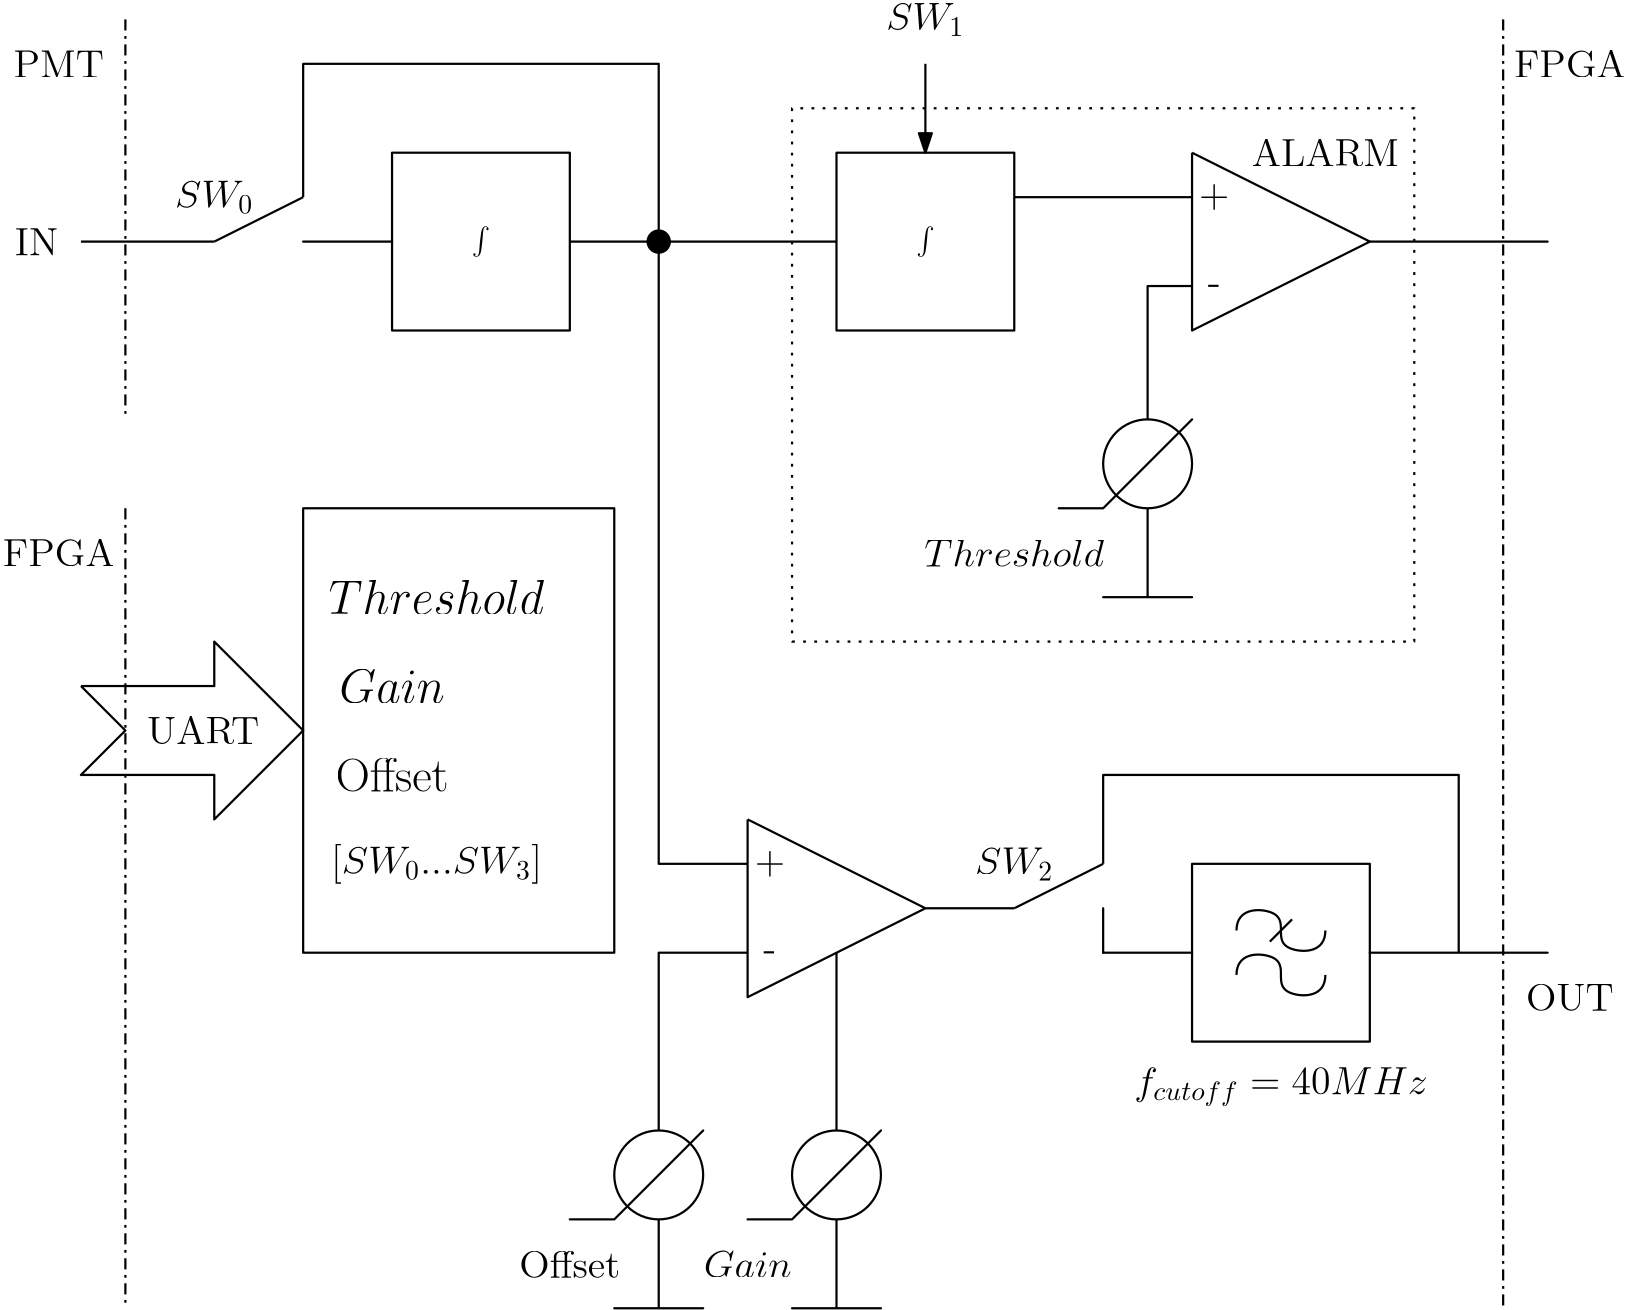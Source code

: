 <?xml version="1.0"?>
<!DOCTYPE ipe SYSTEM "ipe.dtd">
<ipe version="70218" creator="Ipe 7.2.28">
<info created="D:20240316125910" modified="D:20240316174142" tex="pdftex"/>
<ipestyle name="basic">
<symbol name="arrow/arc(spx)">
<path stroke="sym-stroke" fill="sym-stroke" pen="sym-pen">
0 0 m
-1 0.333 l
-1 -0.333 l
h
</path>
</symbol>
<symbol name="arrow/farc(spx)">
<path stroke="sym-stroke" fill="white" pen="sym-pen">
0 0 m
-1 0.333 l
-1 -0.333 l
h
</path>
</symbol>
<symbol name="arrow/ptarc(spx)">
<path stroke="sym-stroke" fill="sym-stroke" pen="sym-pen">
0 0 m
-1 0.333 l
-0.8 0 l
-1 -0.333 l
h
</path>
</symbol>
<symbol name="arrow/fptarc(spx)">
<path stroke="sym-stroke" fill="white" pen="sym-pen">
0 0 m
-1 0.333 l
-0.8 0 l
-1 -0.333 l
h
</path>
</symbol>
<symbol name="mark/circle(sx)" transformations="translations">
<path fill="sym-stroke">
0.6 0 0 0.6 0 0 e
0.4 0 0 0.4 0 0 e
</path>
</symbol>
<symbol name="mark/disk(sx)" transformations="translations">
<path fill="sym-stroke">
0.6 0 0 0.6 0 0 e
</path>
</symbol>
<symbol name="mark/fdisk(sfx)" transformations="translations">
<group>
<path fill="sym-fill">
0.5 0 0 0.5 0 0 e
</path>
<path fill="sym-stroke" fillrule="eofill">
0.6 0 0 0.6 0 0 e
0.4 0 0 0.4 0 0 e
</path>
</group>
</symbol>
<symbol name="mark/box(sx)" transformations="translations">
<path fill="sym-stroke" fillrule="eofill">
-0.6 -0.6 m
0.6 -0.6 l
0.6 0.6 l
-0.6 0.6 l
h
-0.4 -0.4 m
0.4 -0.4 l
0.4 0.4 l
-0.4 0.4 l
h
</path>
</symbol>
<symbol name="mark/square(sx)" transformations="translations">
<path fill="sym-stroke">
-0.6 -0.6 m
0.6 -0.6 l
0.6 0.6 l
-0.6 0.6 l
h
</path>
</symbol>
<symbol name="mark/fsquare(sfx)" transformations="translations">
<group>
<path fill="sym-fill">
-0.5 -0.5 m
0.5 -0.5 l
0.5 0.5 l
-0.5 0.5 l
h
</path>
<path fill="sym-stroke" fillrule="eofill">
-0.6 -0.6 m
0.6 -0.6 l
0.6 0.6 l
-0.6 0.6 l
h
-0.4 -0.4 m
0.4 -0.4 l
0.4 0.4 l
-0.4 0.4 l
h
</path>
</group>
</symbol>
<symbol name="mark/cross(sx)" transformations="translations">
<group>
<path fill="sym-stroke">
-0.43 -0.57 m
0.57 0.43 l
0.43 0.57 l
-0.57 -0.43 l
h
</path>
<path fill="sym-stroke">
-0.43 0.57 m
0.57 -0.43 l
0.43 -0.57 l
-0.57 0.43 l
h
</path>
</group>
</symbol>
<symbol name="arrow/fnormal(spx)">
<path stroke="sym-stroke" fill="white" pen="sym-pen">
0 0 m
-1 0.333 l
-1 -0.333 l
h
</path>
</symbol>
<symbol name="arrow/pointed(spx)">
<path stroke="sym-stroke" fill="sym-stroke" pen="sym-pen">
0 0 m
-1 0.333 l
-0.8 0 l
-1 -0.333 l
h
</path>
</symbol>
<symbol name="arrow/fpointed(spx)">
<path stroke="sym-stroke" fill="white" pen="sym-pen">
0 0 m
-1 0.333 l
-0.8 0 l
-1 -0.333 l
h
</path>
</symbol>
<symbol name="arrow/linear(spx)">
<path stroke="sym-stroke" pen="sym-pen">
-1 0.333 m
0 0 l
-1 -0.333 l
</path>
</symbol>
<symbol name="arrow/fdouble(spx)">
<path stroke="sym-stroke" fill="white" pen="sym-pen">
0 0 m
-1 0.333 l
-1 -0.333 l
h
-1 0 m
-2 0.333 l
-2 -0.333 l
h
</path>
</symbol>
<symbol name="arrow/double(spx)">
<path stroke="sym-stroke" fill="sym-stroke" pen="sym-pen">
0 0 m
-1 0.333 l
-1 -0.333 l
h
-1 0 m
-2 0.333 l
-2 -0.333 l
h
</path>
</symbol>
<symbol name="arrow/mid-normal(spx)">
<path stroke="sym-stroke" fill="sym-stroke" pen="sym-pen">
0.5 0 m
-0.5 0.333 l
-0.5 -0.333 l
h
</path>
</symbol>
<symbol name="arrow/mid-fnormal(spx)">
<path stroke="sym-stroke" fill="white" pen="sym-pen">
0.5 0 m
-0.5 0.333 l
-0.5 -0.333 l
h
</path>
</symbol>
<symbol name="arrow/mid-pointed(spx)">
<path stroke="sym-stroke" fill="sym-stroke" pen="sym-pen">
0.5 0 m
-0.5 0.333 l
-0.3 0 l
-0.5 -0.333 l
h
</path>
</symbol>
<symbol name="arrow/mid-fpointed(spx)">
<path stroke="sym-stroke" fill="white" pen="sym-pen">
0.5 0 m
-0.5 0.333 l
-0.3 0 l
-0.5 -0.333 l
h
</path>
</symbol>
<symbol name="arrow/mid-double(spx)">
<path stroke="sym-stroke" fill="sym-stroke" pen="sym-pen">
1 0 m
0 0.333 l
0 -0.333 l
h
0 0 m
-1 0.333 l
-1 -0.333 l
h
</path>
</symbol>
<symbol name="arrow/mid-fdouble(spx)">
<path stroke="sym-stroke" fill="white" pen="sym-pen">
1 0 m
0 0.333 l
0 -0.333 l
h
0 0 m
-1 0.333 l
-1 -0.333 l
h
</path>
</symbol>
<anglesize name="22.5 deg" value="22.5"/>
<anglesize name="30 deg" value="30"/>
<anglesize name="45 deg" value="45"/>
<anglesize name="60 deg" value="60"/>
<anglesize name="90 deg" value="90"/>
<arrowsize name="large" value="10"/>
<arrowsize name="small" value="5"/>
<arrowsize name="tiny" value="3"/>
<color name="blue" value="0 0 1"/>
<color name="brown" value="0.647 0.165 0.165"/>
<color name="darkblue" value="0 0 0.545"/>
<color name="darkcyan" value="0 0.545 0.545"/>
<color name="darkgray" value="0.663"/>
<color name="darkgreen" value="0 0.392 0"/>
<color name="darkmagenta" value="0.545 0 0.545"/>
<color name="darkorange" value="1 0.549 0"/>
<color name="darkred" value="0.545 0 0"/>
<color name="gold" value="1 0.843 0"/>
<color name="gray" value="0.745"/>
<color name="green" value="0 1 0"/>
<color name="lightblue" value="0.678 0.847 0.902"/>
<color name="lightcyan" value="0.878 1 1"/>
<color name="lightgray" value="0.827"/>
<color name="lightgreen" value="0.565 0.933 0.565"/>
<color name="lightyellow" value="1 1 0.878"/>
<color name="navy" value="0 0 0.502"/>
<color name="orange" value="1 0.647 0"/>
<color name="pink" value="1 0.753 0.796"/>
<color name="purple" value="0.627 0.125 0.941"/>
<color name="red" value="1 0 0"/>
<color name="seagreen" value="0.18 0.545 0.341"/>
<color name="turquoise" value="0.251 0.878 0.816"/>
<color name="violet" value="0.933 0.51 0.933"/>
<color name="yellow" value="1 1 0"/>
<dashstyle name="dash dot dotted" value="[4 2 1 2 1 2] 0"/>
<dashstyle name="dash dotted" value="[4 2 1 2] 0"/>
<dashstyle name="dashed" value="[4] 0"/>
<dashstyle name="dotted" value="[1 3] 0"/>
<gridsize name="10 pts (~3.5 mm)" value="10"/>
<gridsize name="14 pts (~5 mm)" value="14"/>
<gridsize name="16 pts (~6 mm)" value="16"/>
<gridsize name="20 pts (~7 mm)" value="20"/>
<gridsize name="28 pts (~10 mm)" value="28"/>
<gridsize name="32 pts (~12 mm)" value="32"/>
<gridsize name="4 pts" value="4"/>
<gridsize name="56 pts (~20 mm)" value="56"/>
<gridsize name="8 pts (~3 mm)" value="8"/>
<opacity name="10%" value="0.1"/>
<opacity name="30%" value="0.3"/>
<opacity name="50%" value="0.5"/>
<opacity name="75%" value="0.75"/>
<pen name="fat" value="1.2"/>
<pen name="heavier" value="0.8"/>
<pen name="ultrafat" value="2"/>
<symbolsize name="large" value="5"/>
<symbolsize name="small" value="2"/>
<symbolsize name="tiny" value="1.1"/>
<textsize name="Huge" value="\Huge"/>
<textsize name="LARGE" value="\LARGE"/>
<textsize name="Large" value="\Large"/>
<textsize name="footnote" value="\footnotesize"/>
<textsize name="huge" value="\huge"/>
<textsize name="large" value="\large"/>
<textsize name="script" value="\scriptsize"/>
<textsize name="small" value="\small"/>
<textsize name="tiny" value="\tiny"/>
<textstyle name="center" begin="\begin{center}" end="\end{center}"/>
<textstyle name="item" begin="\begin{itemize}\item{}" end="\end{itemize}"/>
<textstyle name="itemize" begin="\begin{itemize}" end="\end{itemize}"/>
<tiling name="falling" angle="-60" step="4" width="1"/>
<tiling name="rising" angle="30" step="4" width="1"/>
</ipestyle>
<page>
<layer name="alpha"/>
<view layers="alpha" active="alpha"/>
<path layer="alpha" matrix="1 0 0 1 -48 0" stroke="black" pen="heavier">
192 768 m
192 704 l
256 704 l
256 768 l
h
</path>
<path matrix="1 0 0 1 -80 0" stroke="black" pen="heavier">
384 768 m
384 704 l
448 704 l
448 768 l
h
</path>
<path matrix="1 0 0 1 16 -112" stroke="black" pen="heavier">
256 640 m
320 608 l
256 576 l
256 640 l
256 640 l
</path>
<path matrix="1 0 0 1 64 -128" stroke="black" pen="heavier">
368 640 m
368 576 l
432 576 l
432 640 l
h
</path>
<path matrix="1 0 0 1 176 128" stroke="black" pen="heavier">
256 640 m
320 608 l
256 576 l
256 640 l
256 640 l
</path>
<path matrix="1 0 0 1 48 16" stroke="black" pen="heavier">
320 736 m
384 736 l
</path>
<path matrix="1 0 0 1 48 0" stroke="black" pen="heavier" cap="1">
352 608 m
384 608 l
</path>
<path matrix="1 0 0 1 -16 16" stroke="black" pen="heavier">
16 0 0 16 320 384 e
</path>
<path matrix="1 0 0 1 16 16" stroke="black" pen="heavier">
16 0 0 16 224 384 e
</path>
<path matrix="1 0 0 1 48 0" stroke="black" pen="heavier">
16 0 0 16 368 656 e
</path>
<path matrix="1 0 0 1 48 0" stroke="black" pen="heavier" cap="1">
336 640 m
352 640 l
384 672 l
</path>
<path matrix="1 0 0 1 48 0" stroke="black" pen="heavier">
384 720 m
368 720 l
368 672 l
</path>
<path matrix="1 0 0 1 48 0" stroke="black" pen="heavier">
368 640 m
368 608 l
</path>
<path matrix="1 0 0 1 16 16" stroke="black" pen="heavier">
256 464 m
224 464 l
224 400 l
</path>
<path matrix="1 0 0 1 16 16" stroke="black" pen="heavier">
224 368 m
224 336 l
</path>
<path matrix="1 0 0 1 16 16" stroke="black" pen="heavier" cap="1">
208 336 m
240 336 l
</path>
<path matrix="1 0 0 1 16 16" stroke="black" pen="heavier">
288 400 m
288 464 l
</path>
<path matrix="1 0 0 1 16 16" stroke="black" pen="heavier">
288 368 m
288 336 l
</path>
<path matrix="1 0 0 1 16 16" stroke="black" pen="heavier" cap="1">
272 336 m
304 336 l
</path>
<path matrix="1 0 0 1 16 16" stroke="black" pen="heavier" cap="1" join="1">
256 368 m
272 368 l
304 400 l
</path>
<path matrix="1 0 0 1 16 16" stroke="black" pen="heavier" cap="1">
192 368 m
208 368 l
240 400 l
</path>
<path matrix="1 0 0 1 16 0" stroke="black" pen="heavier" cap="1">
384 480 m
416 480 l
</path>
<path matrix="1 0 0 1 16 0" stroke="black" pen="heavier" cap="1">
480 480 m
544 480 l
</path>
<path matrix="1 0 0 1 16 0" stroke="black" pen="heavier">
384 512 m
384 544 l
512 544 l
512 480 l
</path>
<path matrix="1 0 0 1 16 0" stroke="black" pen="heavier">
352 496 m
384 512 l
</path>
<path matrix="1 0 0 1 16 0" stroke="black" pen="heavier">
320 496 m
352 496 l
</path>
<path matrix="1 0 0 1 16 0" stroke="black" pen="heavier" cap="1">
384 480 m
384 496 l
</path>
<path matrix="1 0 0 1 16 0" stroke="black" pen="heavier" cap="1">
128 736 m
96 736 l
</path>
<path matrix="1 0 0 1 16 0" stroke="black" pen="heavier">
64 736 m
16 736 l
</path>
<path stroke="black" pen="heavier">
272 512 m
240 512 l
240 736 l
</path>
<path stroke="black" pen="heavier">
208 736 m
304 736 l
</path>
<path stroke="black" pen="heavier" cap="1">
496 736 m
560 736 l
</path>
<path matrix="1 0 0 1 0 -32" stroke="black" pen="heavier">
32 608 m
80 608 l
80 624 l
112 592 l
80 560 l
80 576 l
32 576 l
48 592 l
32 608 l
</path>
<text matrix="1 0 0 1 -32 -64" transformations="translations" pos="192 672" stroke="black" type="label" width="77.708" height="11.955" depth="0" halign="center" valign="center" size="LARGE" style="math">Threshold</text>
<text matrix="1 0 0 1 16 -16" transformations="translations" pos="160 752" stroke="black" type="label" width="6.642" height="9.84" depth="1.23" halign="center" valign="center" size="LARGE" style="math">\int</text>
<text matrix="1 0 0 1 -48 -96" transformations="translations" pos="192 672" stroke="black" type="label" width="37.958" height="11.764" depth="0" halign="center" valign="center" size="LARGE" style="math">Gain</text>
<text matrix="1 0 0 1 -32 -160" transformations="translations" pos="192 672" stroke="black" type="label" width="75.941" height="10.756" depth="3.59" halign="center" valign="center" size="Large" style="math">[SW_{0} ... SW_{3}]</text>
<text matrix="1 0 0 1 12 -32" transformations="translations" pos="64 592" stroke="black" type="label" width="40.373" height="9.803" depth="0" halign="center" valign="center" size="Large">UART</text>
<path matrix="1 0 0 1 -16 8" stroke="black" fill="black" pen="heavier">
4 0 0 4 256 728 e
</path>
<text matrix="1 0 0 1 0 4" transformations="translations" pos="280 508" stroke="black" type="label" width="10.926" height="8.275" depth="1.09" halign="center" valign="center" size="Large">+</text>
<text matrix="1 0 0 1 4 -4" transformations="translations" pos="276 484" stroke="black" type="label" width="4.682" height="6.177" depth="0" halign="center" valign="center" size="Large">-</text>
<text matrix="1 0 0 1 160 244" transformations="translations" pos="280 508" stroke="black" type="label" width="10.926" height="8.275" depth="1.09" halign="center" valign="center" size="Large">+</text>
<text matrix="1 0 0 1 164 236" transformations="translations" pos="276 484" stroke="black" type="label" width="4.682" height="6.177" depth="0" halign="center" valign="center" size="Large">-</text>
<text matrix="1 0 0 1 176 -48" transformations="translations" pos="192 672" stroke="black" type="label" width="64.756" height="9.963" depth="0" halign="center" valign="center" size="Large" style="math">Threshold</text>
<text matrix="1 0 0 1 80 -304" transformations="translations" pos="192 672" stroke="black" type="label" width="31.631" height="9.803" depth="0" halign="center" valign="center" size="Large" style="math">Gain</text>
<path stroke="black" pen="heavier" rarrow="normal/normal">
336 768 m
336 800 l
</path>
<text matrix="1 0 0 1 0 -16" transformations="translations" pos="80 768" stroke="black" type="label" width="28.216" height="9.805" depth="2.15" halign="center" valign="center" size="Large" style="math">SW_{0}</text>
<text matrix="1 0 0 1 -16 16" transformations="translations" pos="352 800" stroke="black" type="label" width="28.216" height="9.805" depth="2.15" halign="center" valign="center" size="Large" style="math">SW_{1}</text>
<text matrix="1 0 0 1 176 -16" transformations="translations" pos="160 752" stroke="black" type="label" width="6.642" height="9.84" depth="1.23" halign="center" valign="center" size="LARGE" style="math">\int</text>
<text matrix="1 0 0 1 -8 84" transformations="translations" pos="152 460" stroke="black" type="label" width="40.716" height="11.955" depth="0" halign="center" valign="center" size="LARGE">Offset</text>
<path matrix="1 0 0 1 0 -32" stroke="black" pen="heavier">
112 672 m
112 512 l
224 512 l
224 672 l
h
</path>
<text matrix="1 0 0 1 288 -256" transformations="translations" pos="80 768" stroke="black" type="label" width="28.216" height="9.805" depth="2.15" halign="center" valign="center" size="Large" style="math">SW_{2}</text>
<text matrix="1 0 0 1 56 -92" transformations="translations" pos="152 460" stroke="black" type="label" width="36.367" height="9.963" depth="0" halign="center" valign="center" size="Large">Offset</text>
<path stroke="black" dash="dash dotted" pen="0.8">
48 640 m
48 352 l
</path>
<path stroke="black" dash="dash dotted" pen="0.8">
48 816 m
48 672 l
</path>
<path stroke="black" dash="dash dotted" pen="0.8">
544 816 m
544 352 l
</path>
<text matrix="1 0 0 1 8 0" transformations="translations" pos="16 800" stroke="black" type="label" width="32.574" height="9.803" depth="0" halign="center" valign="center" size="Large">PMT</text>
<text matrix="1 0 0 1 0 -16" transformations="translations" pos="16 752" stroke="black" type="label" width="15.598" height="9.803" depth="0" halign="center" valign="center" size="Large">IN</text>
<text matrix="1 0 0 1 8 0" transformations="translations" pos="16 624" stroke="black" type="label" width="40.277" height="9.803" depth="0" halign="center" valign="center" size="Large">FPGA</text>
<text matrix="1 0 0 1 552 176" transformations="translations" pos="16 624" stroke="black" type="label" width="40.277" height="9.803" depth="0" halign="center" valign="center" size="Large">FPGA</text>
<text matrix="1 0 0 1 0 -24" transformations="translations" pos="568 488" stroke="black" type="label" width="31.601" height="9.803" depth="0" halign="center" valign="center" size="Large">OUT</text>
<text matrix="1 0 0 1 24 0" transformations="translations" pos="440 432" stroke="black" type="label" width="105.706" height="9.962" depth="4.09" halign="center" valign="center" size="Large" style="math">f_{cutoff} = 40MHz</text>
<path matrix="1 0 0 1 64 80" stroke="black" pen="heavier">
384 392 m
384 400
400 400
400 392
400 384
416 384
416 392 c
</path>
<path matrix="1 0 0 1 64 96" stroke="black" pen="heavier">
384 392 m
384 400
400 400
400 392
400 384
416 384
416 392 c
</path>
<path matrix="1 0 0 1 64 80" stroke="black" pen="heavier">
404 412 m
396 404 l
</path>
<path stroke="black" pen="heavier">
240 736 m
240 800 l
112 800 l
112 752 l
</path>
<path stroke="black" pen="heavier">
80 736 m
112 752 l
</path>
<text matrix="1 0 0 1 -80 48" transformations="translations" pos="560 720" stroke="black" type="label" width="53.047" height="9.803" depth="0" halign="center" valign="center" size="Large">ALARM</text>
<path stroke="black" dash="dotted" pen="heavier">
288 784 m
288 592 l
512 592 l
512 784 l
h
</path>
</page>
</ipe>
